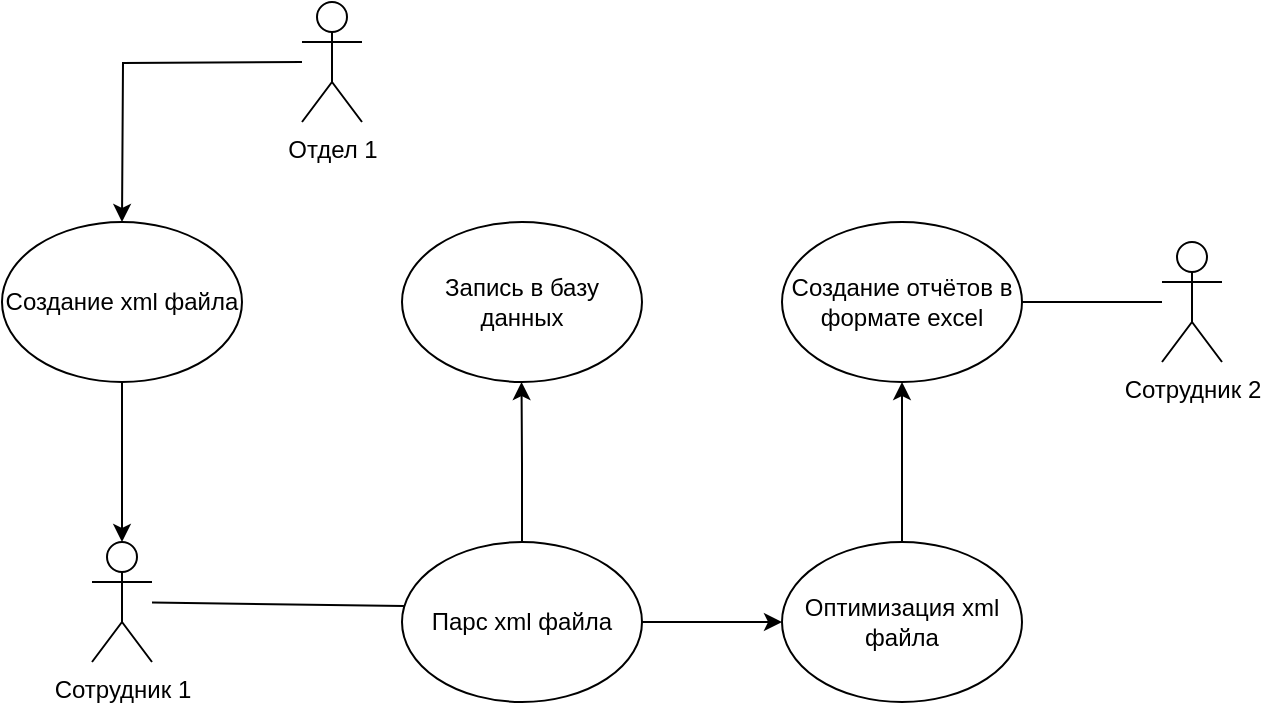 <mxfile version="24.2.5" type="github">
  <diagram name="Страница — 1" id="mEbBsww8K36PE93D8n_A">
    <mxGraphModel dx="792" dy="745" grid="1" gridSize="10" guides="1" tooltips="1" connect="1" arrows="1" fold="1" page="1" pageScale="1" pageWidth="827" pageHeight="1169" math="0" shadow="0">
      <root>
        <mxCell id="0" />
        <mxCell id="1" parent="0" />
        <mxCell id="kaPXMv_Ddo8DlkS1RdKA-1" value="Сотрудник 1" style="shape=umlActor;verticalLabelPosition=bottom;verticalAlign=top;html=1;outlineConnect=0;" vertex="1" parent="1">
          <mxGeometry x="105" y="570" width="30" height="60" as="geometry" />
        </mxCell>
        <mxCell id="kaPXMv_Ddo8DlkS1RdKA-2" value="Сотрудник 2&lt;div&gt;&lt;br&gt;&lt;/div&gt;" style="shape=umlActor;verticalLabelPosition=bottom;verticalAlign=top;html=1;outlineConnect=0;" vertex="1" parent="1">
          <mxGeometry x="640" y="420" width="30" height="60" as="geometry" />
        </mxCell>
        <mxCell id="kaPXMv_Ddo8DlkS1RdKA-8" style="edgeStyle=orthogonalEdgeStyle;rounded=0;orthogonalLoop=1;jettySize=auto;html=1;exitX=0;exitY=0.333;exitDx=0;exitDy=0;exitPerimeter=0;" edge="1" parent="1">
          <mxGeometry relative="1" as="geometry">
            <mxPoint x="120" y="410" as="targetPoint" />
            <mxPoint x="210" y="330" as="sourcePoint" />
          </mxGeometry>
        </mxCell>
        <mxCell id="kaPXMv_Ddo8DlkS1RdKA-6" value="Отдел 1" style="shape=umlActor;verticalLabelPosition=bottom;verticalAlign=top;html=1;outlineConnect=0;" vertex="1" parent="1">
          <mxGeometry x="210" y="300" width="30" height="60" as="geometry" />
        </mxCell>
        <mxCell id="kaPXMv_Ddo8DlkS1RdKA-10" style="edgeStyle=orthogonalEdgeStyle;rounded=0;orthogonalLoop=1;jettySize=auto;html=1;" edge="1" parent="1" source="kaPXMv_Ddo8DlkS1RdKA-9" target="kaPXMv_Ddo8DlkS1RdKA-1">
          <mxGeometry relative="1" as="geometry" />
        </mxCell>
        <mxCell id="kaPXMv_Ddo8DlkS1RdKA-9" value="Создание xml файла" style="ellipse;whiteSpace=wrap;html=1;" vertex="1" parent="1">
          <mxGeometry x="60" y="410" width="120" height="80" as="geometry" />
        </mxCell>
        <mxCell id="kaPXMv_Ddo8DlkS1RdKA-13" style="edgeStyle=orthogonalEdgeStyle;rounded=0;orthogonalLoop=1;jettySize=auto;html=1;exitX=0.5;exitY=0;exitDx=0;exitDy=0;" edge="1" parent="1" source="kaPXMv_Ddo8DlkS1RdKA-12">
          <mxGeometry relative="1" as="geometry">
            <mxPoint x="319.765" y="490" as="targetPoint" />
          </mxGeometry>
        </mxCell>
        <mxCell id="kaPXMv_Ddo8DlkS1RdKA-17" style="edgeStyle=orthogonalEdgeStyle;rounded=0;orthogonalLoop=1;jettySize=auto;html=1;exitX=1;exitY=0.5;exitDx=0;exitDy=0;" edge="1" parent="1" source="kaPXMv_Ddo8DlkS1RdKA-12">
          <mxGeometry relative="1" as="geometry">
            <mxPoint x="450" y="610" as="targetPoint" />
          </mxGeometry>
        </mxCell>
        <mxCell id="kaPXMv_Ddo8DlkS1RdKA-12" value="Парс xml файла" style="ellipse;whiteSpace=wrap;html=1;" vertex="1" parent="1">
          <mxGeometry x="260" y="570" width="120" height="80" as="geometry" />
        </mxCell>
        <mxCell id="kaPXMv_Ddo8DlkS1RdKA-14" value="Запись в базу данных" style="ellipse;whiteSpace=wrap;html=1;" vertex="1" parent="1">
          <mxGeometry x="260" y="410" width="120" height="80" as="geometry" />
        </mxCell>
        <mxCell id="kaPXMv_Ddo8DlkS1RdKA-20" style="edgeStyle=orthogonalEdgeStyle;rounded=0;orthogonalLoop=1;jettySize=auto;html=1;" edge="1" parent="1" source="kaPXMv_Ddo8DlkS1RdKA-18">
          <mxGeometry relative="1" as="geometry">
            <mxPoint x="510" y="490" as="targetPoint" />
          </mxGeometry>
        </mxCell>
        <mxCell id="kaPXMv_Ddo8DlkS1RdKA-18" value="Оптимизация xml файла" style="ellipse;whiteSpace=wrap;html=1;" vertex="1" parent="1">
          <mxGeometry x="450" y="570" width="120" height="80" as="geometry" />
        </mxCell>
        <mxCell id="kaPXMv_Ddo8DlkS1RdKA-21" value="Создание отчётов в формате excel" style="ellipse;whiteSpace=wrap;html=1;" vertex="1" parent="1">
          <mxGeometry x="450" y="410" width="120" height="80" as="geometry" />
        </mxCell>
        <mxCell id="kaPXMv_Ddo8DlkS1RdKA-25" value="" style="endArrow=none;html=1;rounded=0;" edge="1" parent="1" target="kaPXMv_Ddo8DlkS1RdKA-2">
          <mxGeometry width="50" height="50" relative="1" as="geometry">
            <mxPoint x="570" y="450" as="sourcePoint" />
            <mxPoint x="620" y="400" as="targetPoint" />
          </mxGeometry>
        </mxCell>
        <mxCell id="kaPXMv_Ddo8DlkS1RdKA-26" value="" style="endArrow=none;html=1;rounded=0;entryX=0.008;entryY=0.4;entryDx=0;entryDy=0;entryPerimeter=0;" edge="1" parent="1" source="kaPXMv_Ddo8DlkS1RdKA-1" target="kaPXMv_Ddo8DlkS1RdKA-12">
          <mxGeometry width="50" height="50" relative="1" as="geometry">
            <mxPoint x="150" y="602" as="sourcePoint" />
            <mxPoint x="220" y="599.5" as="targetPoint" />
          </mxGeometry>
        </mxCell>
      </root>
    </mxGraphModel>
  </diagram>
</mxfile>
